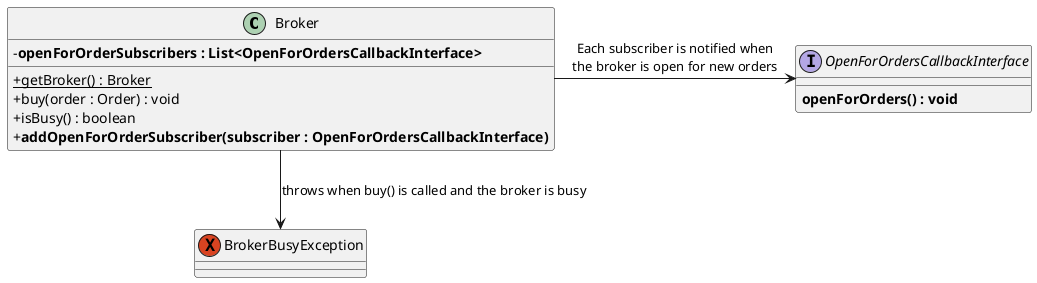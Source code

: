 @startuml Broker
skinparam classAttributeIconSize 0
class Broker
{
    -**openForOrderSubscribers : List<OpenForOrdersCallbackInterface>**
    +{static} getBroker() : Broker
    +buy(order : Order) : void
    +isBusy() : boolean
    +**addOpenForOrderSubscriber(subscriber : OpenForOrdersCallbackInterface)**
}

interface OpenForOrdersCallbackInterface
{
    **openForOrders() : void**
}

exception BrokerBusyException
{
}

Broker --> BrokerBusyException : throws when buy() is called and the broker is busy
Broker -> OpenForOrdersCallbackInterface : Each subscriber is notified when\nthe broker is open for new orders
@enduml